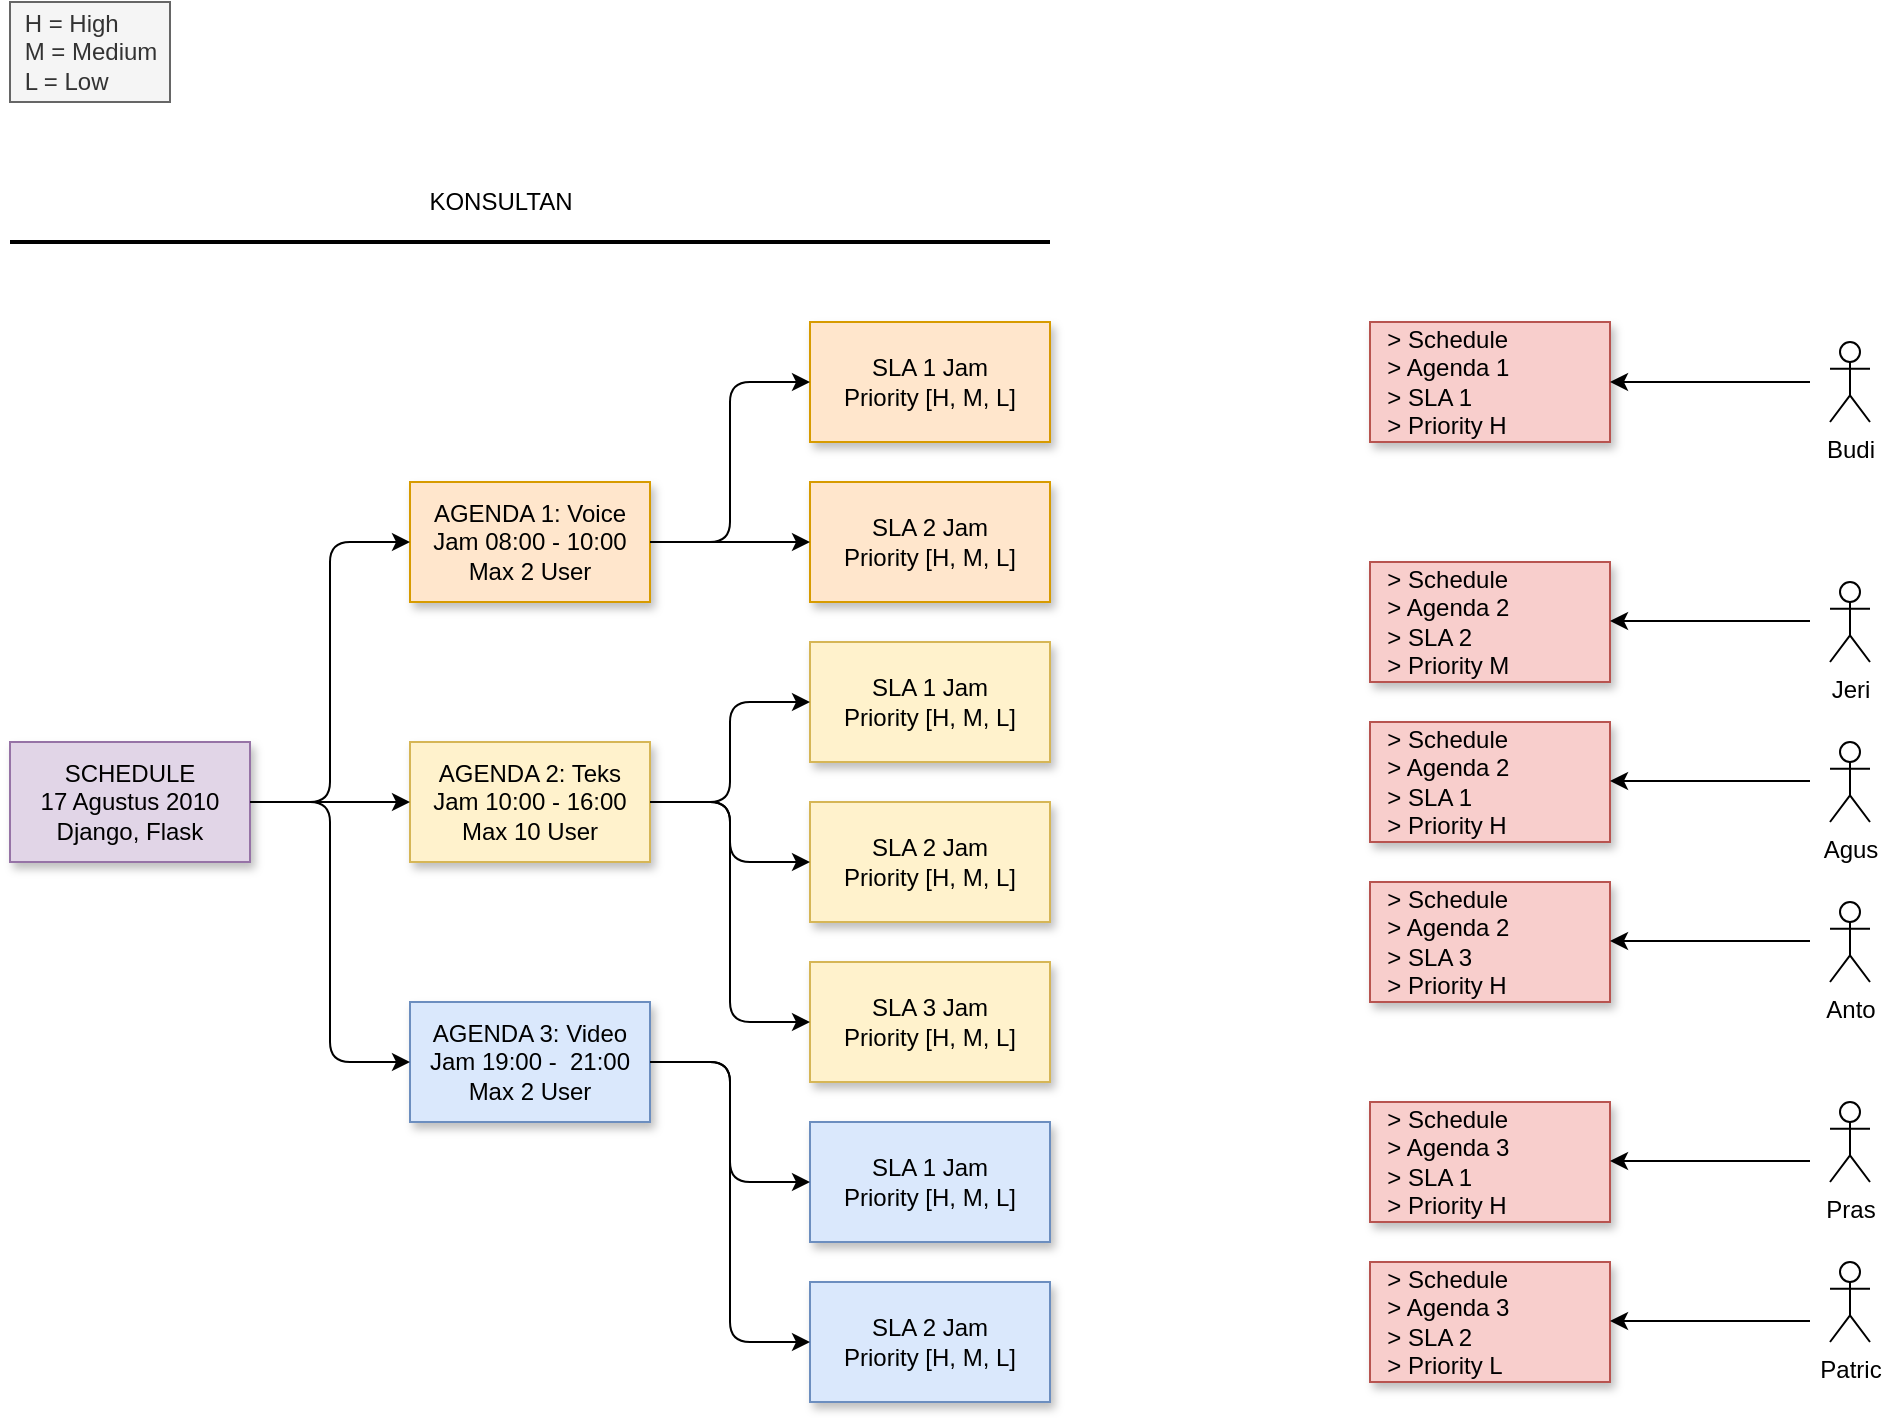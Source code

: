 <mxfile version="13.6.1" type="github">
  <diagram id="Kt4X88WwaPNbB2--eL4-" name="Page-1">
    <mxGraphModel dx="1102" dy="1715" grid="1" gridSize="10" guides="1" tooltips="1" connect="1" arrows="1" fold="1" page="1" pageScale="1" pageWidth="850" pageHeight="1100" background="none" math="0" shadow="0">
      <root>
        <mxCell id="0" />
        <mxCell id="1" parent="0" />
        <mxCell id="__n4jbLp5ZbNcwYVjCMe-1" value="SCHEDULE&lt;br&gt;17 Agustus 2010&lt;br&gt;Django, Flask" style="rounded=0;whiteSpace=wrap;html=1;fillColor=#e1d5e7;strokeColor=#9673a6;sketch=0;shadow=1;labelBackgroundColor=none;" vertex="1" parent="1">
          <mxGeometry x="120" y="170" width="120" height="60" as="geometry" />
        </mxCell>
        <mxCell id="__n4jbLp5ZbNcwYVjCMe-2" value="AGENDA 1: Voice&lt;br&gt;Jam 08:00 - 10:00&lt;br&gt;Max 2 User" style="rounded=0;whiteSpace=wrap;html=1;fillColor=#ffe6cc;strokeColor=#d79b00;sketch=0;shadow=1;labelBackgroundColor=none;" vertex="1" parent="1">
          <mxGeometry x="320" y="40" width="120" height="60" as="geometry" />
        </mxCell>
        <mxCell id="__n4jbLp5ZbNcwYVjCMe-3" value="AGENDA 2: Teks&lt;br&gt;Jam 10:00 - 16:00&lt;br&gt;Max 10 User" style="rounded=0;whiteSpace=wrap;html=1;fillColor=#fff2cc;strokeColor=#d6b656;sketch=0;shadow=1;labelBackgroundColor=none;" vertex="1" parent="1">
          <mxGeometry x="320" y="170" width="120" height="60" as="geometry" />
        </mxCell>
        <mxCell id="__n4jbLp5ZbNcwYVjCMe-4" value="AGENDA 3: Video&lt;br&gt;Jam 19:00 -&amp;nbsp; 21:00&lt;br&gt;Max 2 User" style="rounded=0;whiteSpace=wrap;html=1;fillColor=#dae8fc;strokeColor=#6c8ebf;sketch=0;shadow=1;labelBackgroundColor=none;" vertex="1" parent="1">
          <mxGeometry x="320" y="300" width="120" height="60" as="geometry" />
        </mxCell>
        <mxCell id="__n4jbLp5ZbNcwYVjCMe-5" value="SLA 1 Jam&lt;br&gt;Priority [H, M, L]" style="rounded=0;whiteSpace=wrap;html=1;fillColor=#ffe6cc;strokeColor=#d79b00;sketch=0;shadow=1;labelBackgroundColor=none;" vertex="1" parent="1">
          <mxGeometry x="520" y="-40" width="120" height="60" as="geometry" />
        </mxCell>
        <mxCell id="__n4jbLp5ZbNcwYVjCMe-6" value="SLA 2 Jam&lt;br&gt;Priority [H, M, L]" style="rounded=0;whiteSpace=wrap;html=1;fillColor=#ffe6cc;strokeColor=#d79b00;sketch=0;shadow=1;labelBackgroundColor=none;" vertex="1" parent="1">
          <mxGeometry x="520" y="40" width="120" height="60" as="geometry" />
        </mxCell>
        <mxCell id="__n4jbLp5ZbNcwYVjCMe-7" value="" style="endArrow=classic;html=1;exitX=1;exitY=0.5;exitDx=0;exitDy=0;entryX=0;entryY=0.5;entryDx=0;entryDy=0;edgeStyle=orthogonalEdgeStyle;sketch=0;shadow=0;labelBackgroundColor=none;" edge="1" parent="1" source="__n4jbLp5ZbNcwYVjCMe-1" target="__n4jbLp5ZbNcwYVjCMe-2">
          <mxGeometry width="50" height="50" relative="1" as="geometry">
            <mxPoint x="280" y="190" as="sourcePoint" />
            <mxPoint x="330" y="140" as="targetPoint" />
          </mxGeometry>
        </mxCell>
        <mxCell id="__n4jbLp5ZbNcwYVjCMe-8" value="" style="endArrow=classic;html=1;exitX=1;exitY=0.5;exitDx=0;exitDy=0;entryX=0;entryY=0.5;entryDx=0;entryDy=0;edgeStyle=orthogonalEdgeStyle;sketch=0;shadow=0;labelBackgroundColor=none;" edge="1" parent="1" source="__n4jbLp5ZbNcwYVjCMe-1" target="__n4jbLp5ZbNcwYVjCMe-3">
          <mxGeometry width="50" height="50" relative="1" as="geometry">
            <mxPoint x="260" y="270" as="sourcePoint" />
            <mxPoint x="310" y="220" as="targetPoint" />
          </mxGeometry>
        </mxCell>
        <mxCell id="__n4jbLp5ZbNcwYVjCMe-9" value="" style="endArrow=classic;html=1;exitX=1;exitY=0.5;exitDx=0;exitDy=0;entryX=0;entryY=0.5;entryDx=0;entryDy=0;edgeStyle=orthogonalEdgeStyle;sketch=0;shadow=0;labelBackgroundColor=none;" edge="1" parent="1" source="__n4jbLp5ZbNcwYVjCMe-1" target="__n4jbLp5ZbNcwYVjCMe-4">
          <mxGeometry width="50" height="50" relative="1" as="geometry">
            <mxPoint x="270" y="280" as="sourcePoint" />
            <mxPoint x="320" y="230" as="targetPoint" />
          </mxGeometry>
        </mxCell>
        <mxCell id="__n4jbLp5ZbNcwYVjCMe-10" value="" style="endArrow=classic;html=1;exitX=1;exitY=0.5;exitDx=0;exitDy=0;entryX=0;entryY=0.5;entryDx=0;entryDy=0;edgeStyle=orthogonalEdgeStyle;sketch=0;shadow=0;labelBackgroundColor=none;" edge="1" parent="1" source="__n4jbLp5ZbNcwYVjCMe-2" target="__n4jbLp5ZbNcwYVjCMe-5">
          <mxGeometry width="50" height="50" relative="1" as="geometry">
            <mxPoint x="370" y="-50" as="sourcePoint" />
            <mxPoint x="420" y="-100" as="targetPoint" />
          </mxGeometry>
        </mxCell>
        <mxCell id="__n4jbLp5ZbNcwYVjCMe-11" value="" style="endArrow=classic;html=1;exitX=1;exitY=0.5;exitDx=0;exitDy=0;entryX=0;entryY=0.5;entryDx=0;entryDy=0;sketch=0;shadow=0;labelBackgroundColor=none;" edge="1" parent="1" source="__n4jbLp5ZbNcwYVjCMe-2" target="__n4jbLp5ZbNcwYVjCMe-6">
          <mxGeometry width="50" height="50" relative="1" as="geometry">
            <mxPoint x="480" y="110" as="sourcePoint" />
            <mxPoint x="530" y="60" as="targetPoint" />
          </mxGeometry>
        </mxCell>
        <mxCell id="__n4jbLp5ZbNcwYVjCMe-13" value="SLA 1 Jam&lt;br&gt;Priority [H, M, L]" style="rounded=0;whiteSpace=wrap;html=1;fillColor=#fff2cc;strokeColor=#d6b656;sketch=0;shadow=1;labelBackgroundColor=none;" vertex="1" parent="1">
          <mxGeometry x="520" y="120" width="120" height="60" as="geometry" />
        </mxCell>
        <mxCell id="__n4jbLp5ZbNcwYVjCMe-14" value="SLA 2 Jam&lt;br&gt;Priority [H, M, L]" style="rounded=0;whiteSpace=wrap;html=1;fillColor=#fff2cc;strokeColor=#d6b656;sketch=0;shadow=1;labelBackgroundColor=none;" vertex="1" parent="1">
          <mxGeometry x="520" y="200" width="120" height="60" as="geometry" />
        </mxCell>
        <mxCell id="__n4jbLp5ZbNcwYVjCMe-15" value="SLA 3 Jam&lt;br&gt;Priority [H, M, L]" style="rounded=0;whiteSpace=wrap;html=1;fillColor=#fff2cc;strokeColor=#d6b656;sketch=0;shadow=1;labelBackgroundColor=none;" vertex="1" parent="1">
          <mxGeometry x="520" y="280" width="120" height="60" as="geometry" />
        </mxCell>
        <mxCell id="__n4jbLp5ZbNcwYVjCMe-17" value="" style="endArrow=classic;html=1;exitX=1;exitY=0.5;exitDx=0;exitDy=0;entryX=0;entryY=0.5;entryDx=0;entryDy=0;edgeStyle=orthogonalEdgeStyle;sketch=0;shadow=0;labelBackgroundColor=none;" edge="1" parent="1" source="__n4jbLp5ZbNcwYVjCMe-3" target="__n4jbLp5ZbNcwYVjCMe-13">
          <mxGeometry width="50" height="50" relative="1" as="geometry">
            <mxPoint x="550" y="240" as="sourcePoint" />
            <mxPoint x="600" y="190" as="targetPoint" />
          </mxGeometry>
        </mxCell>
        <mxCell id="__n4jbLp5ZbNcwYVjCMe-18" value="" style="endArrow=classic;html=1;exitX=1;exitY=0.5;exitDx=0;exitDy=0;entryX=0;entryY=0.5;entryDx=0;entryDy=0;edgeStyle=orthogonalEdgeStyle;sketch=0;shadow=0;labelBackgroundColor=none;" edge="1" parent="1" source="__n4jbLp5ZbNcwYVjCMe-3" target="__n4jbLp5ZbNcwYVjCMe-14">
          <mxGeometry width="50" height="50" relative="1" as="geometry">
            <mxPoint x="470" y="260" as="sourcePoint" />
            <mxPoint x="520" y="210" as="targetPoint" />
          </mxGeometry>
        </mxCell>
        <mxCell id="__n4jbLp5ZbNcwYVjCMe-19" value="" style="endArrow=classic;html=1;exitX=1;exitY=0.5;exitDx=0;exitDy=0;entryX=0;entryY=0.5;entryDx=0;entryDy=0;edgeStyle=orthogonalEdgeStyle;sketch=0;shadow=0;labelBackgroundColor=none;" edge="1" parent="1" source="__n4jbLp5ZbNcwYVjCMe-3" target="__n4jbLp5ZbNcwYVjCMe-15">
          <mxGeometry width="50" height="50" relative="1" as="geometry">
            <mxPoint x="460" y="310" as="sourcePoint" />
            <mxPoint x="510" y="260" as="targetPoint" />
          </mxGeometry>
        </mxCell>
        <mxCell id="__n4jbLp5ZbNcwYVjCMe-20" value="SLA 1 Jam&lt;br&gt;Priority [H, M, L]" style="rounded=0;whiteSpace=wrap;html=1;fillColor=#dae8fc;strokeColor=#6c8ebf;sketch=0;shadow=1;labelBackgroundColor=none;" vertex="1" parent="1">
          <mxGeometry x="520" y="360" width="120" height="60" as="geometry" />
        </mxCell>
        <mxCell id="__n4jbLp5ZbNcwYVjCMe-21" value="SLA 2 Jam&lt;br&gt;Priority [H, M, L]" style="rounded=0;whiteSpace=wrap;html=1;fillColor=#dae8fc;strokeColor=#6c8ebf;sketch=0;shadow=1;labelBackgroundColor=none;" vertex="1" parent="1">
          <mxGeometry x="520" y="440" width="120" height="60" as="geometry" />
        </mxCell>
        <mxCell id="__n4jbLp5ZbNcwYVjCMe-22" value="" style="endArrow=classic;html=1;exitX=1;exitY=0.5;exitDx=0;exitDy=0;entryX=0;entryY=0.5;entryDx=0;entryDy=0;edgeStyle=orthogonalEdgeStyle;sketch=0;shadow=0;labelBackgroundColor=none;" edge="1" parent="1" source="__n4jbLp5ZbNcwYVjCMe-4" target="__n4jbLp5ZbNcwYVjCMe-20">
          <mxGeometry width="50" height="50" relative="1" as="geometry">
            <mxPoint x="450" y="430" as="sourcePoint" />
            <mxPoint x="500" y="380" as="targetPoint" />
          </mxGeometry>
        </mxCell>
        <mxCell id="__n4jbLp5ZbNcwYVjCMe-23" value="" style="endArrow=classic;html=1;exitX=1;exitY=0.5;exitDx=0;exitDy=0;entryX=0;entryY=0.5;entryDx=0;entryDy=0;edgeStyle=orthogonalEdgeStyle;sketch=0;shadow=0;labelBackgroundColor=none;" edge="1" parent="1" source="__n4jbLp5ZbNcwYVjCMe-4" target="__n4jbLp5ZbNcwYVjCMe-21">
          <mxGeometry width="50" height="50" relative="1" as="geometry">
            <mxPoint x="440" y="470" as="sourcePoint" />
            <mxPoint x="490" y="420" as="targetPoint" />
          </mxGeometry>
        </mxCell>
        <mxCell id="__n4jbLp5ZbNcwYVjCMe-24" value="&lt;div style=&quot;text-align: left&quot;&gt;&lt;span&gt;H = High&lt;/span&gt;&lt;/div&gt;&lt;div style=&quot;text-align: left&quot;&gt;&lt;span&gt;M = Medium&lt;/span&gt;&lt;/div&gt;&lt;div style=&quot;text-align: left&quot;&gt;&lt;span&gt;L = Low&lt;/span&gt;&lt;/div&gt;" style="text;html=1;align=center;verticalAlign=middle;resizable=0;points=[];autosize=1;fillColor=#f5f5f5;strokeColor=#666666;fontColor=#333333;" vertex="1" parent="1">
          <mxGeometry x="120" y="-200" width="80" height="50" as="geometry" />
        </mxCell>
        <mxCell id="__n4jbLp5ZbNcwYVjCMe-27" value="&amp;nbsp; &amp;gt; Schedule&lt;br&gt;&amp;nbsp; &amp;gt; Agenda 1&lt;br&gt;&amp;nbsp; &amp;gt; SLA 1&lt;br&gt;&amp;nbsp; &amp;gt; Priority H" style="rounded=0;whiteSpace=wrap;html=1;shadow=1;labelBackgroundColor=none;fillColor=#f8cecc;strokeColor=#b85450;sketch=0;align=left;" vertex="1" parent="1">
          <mxGeometry x="800" y="-40" width="120" height="60" as="geometry" />
        </mxCell>
        <mxCell id="__n4jbLp5ZbNcwYVjCMe-28" value="" style="endArrow=none;html=1;strokeWidth=2;shadow=0;labelBackgroundColor=none;startArrow=none;startFill=0;rounded=0;" edge="1" parent="1">
          <mxGeometry width="50" height="50" relative="1" as="geometry">
            <mxPoint x="120" y="-80" as="sourcePoint" />
            <mxPoint x="640" y="-80" as="targetPoint" />
          </mxGeometry>
        </mxCell>
        <mxCell id="__n4jbLp5ZbNcwYVjCMe-30" value="KONSULTAN" style="text;html=1;align=center;verticalAlign=middle;resizable=0;points=[];autosize=1;" vertex="1" parent="1">
          <mxGeometry x="320" y="-110" width="90" height="20" as="geometry" />
        </mxCell>
        <mxCell id="__n4jbLp5ZbNcwYVjCMe-33" value="" style="endArrow=classic;html=1;shadow=0;labelBackgroundColor=none;strokeWidth=1;entryX=1;entryY=0.5;entryDx=0;entryDy=0;" edge="1" parent="1" target="__n4jbLp5ZbNcwYVjCMe-27">
          <mxGeometry width="50" height="50" relative="1" as="geometry">
            <mxPoint x="1020" y="-10" as="sourcePoint" />
            <mxPoint x="1010" y="30" as="targetPoint" />
          </mxGeometry>
        </mxCell>
        <mxCell id="__n4jbLp5ZbNcwYVjCMe-34" value="&amp;nbsp; &amp;gt; Schedule&lt;br&gt;&amp;nbsp; &amp;gt; Agenda 2&lt;br&gt;&amp;nbsp; &amp;gt; SLA 2&lt;br&gt;&amp;nbsp; &amp;gt; Priority M" style="rounded=0;whiteSpace=wrap;html=1;shadow=1;labelBackgroundColor=none;fillColor=#f8cecc;strokeColor=#b85450;sketch=0;align=left;" vertex="1" parent="1">
          <mxGeometry x="800" y="80" width="120" height="60" as="geometry" />
        </mxCell>
        <mxCell id="__n4jbLp5ZbNcwYVjCMe-35" value="&amp;nbsp; &amp;gt; Schedule&lt;br&gt;&amp;nbsp; &amp;gt; Agenda 2&lt;br&gt;&amp;nbsp; &amp;gt; SLA 1&lt;br&gt;&amp;nbsp; &amp;gt; Priority H" style="rounded=0;whiteSpace=wrap;html=1;shadow=1;labelBackgroundColor=none;fillColor=#f8cecc;strokeColor=#b85450;sketch=0;align=left;" vertex="1" parent="1">
          <mxGeometry x="800" y="160" width="120" height="60" as="geometry" />
        </mxCell>
        <mxCell id="__n4jbLp5ZbNcwYVjCMe-36" value="&amp;nbsp; &amp;gt; Schedule&lt;br&gt;&amp;nbsp; &amp;gt; Agenda 2&lt;br&gt;&amp;nbsp; &amp;gt; SLA 3&lt;br&gt;&amp;nbsp; &amp;gt; Priority H" style="rounded=0;whiteSpace=wrap;html=1;shadow=1;labelBackgroundColor=none;fillColor=#f8cecc;strokeColor=#b85450;sketch=0;align=left;" vertex="1" parent="1">
          <mxGeometry x="800" y="240" width="120" height="60" as="geometry" />
        </mxCell>
        <mxCell id="__n4jbLp5ZbNcwYVjCMe-38" value="Jeri" style="shape=umlActor;verticalLabelPosition=bottom;verticalAlign=top;html=1;outlineConnect=0;shadow=0;labelBackgroundColor=none;sketch=0;" vertex="1" parent="1">
          <mxGeometry x="1030" y="90" width="20" height="40" as="geometry" />
        </mxCell>
        <mxCell id="__n4jbLp5ZbNcwYVjCMe-39" value="Budi" style="shape=umlActor;verticalLabelPosition=bottom;verticalAlign=top;html=1;outlineConnect=0;shadow=0;labelBackgroundColor=none;sketch=0;" vertex="1" parent="1">
          <mxGeometry x="1030" y="-30" width="20" height="40" as="geometry" />
        </mxCell>
        <mxCell id="__n4jbLp5ZbNcwYVjCMe-40" value="Agus" style="shape=umlActor;verticalLabelPosition=bottom;verticalAlign=top;html=1;outlineConnect=0;shadow=0;labelBackgroundColor=none;sketch=0;" vertex="1" parent="1">
          <mxGeometry x="1030" y="170" width="20" height="40" as="geometry" />
        </mxCell>
        <mxCell id="__n4jbLp5ZbNcwYVjCMe-41" value="Anto" style="shape=umlActor;verticalLabelPosition=bottom;verticalAlign=top;html=1;outlineConnect=0;shadow=0;labelBackgroundColor=none;sketch=0;" vertex="1" parent="1">
          <mxGeometry x="1030" y="250" width="20" height="40" as="geometry" />
        </mxCell>
        <mxCell id="__n4jbLp5ZbNcwYVjCMe-43" value="" style="endArrow=classic;html=1;shadow=0;labelBackgroundColor=none;strokeWidth=1;entryX=1;entryY=0.5;entryDx=0;entryDy=0;" edge="1" parent="1">
          <mxGeometry width="50" height="50" relative="1" as="geometry">
            <mxPoint x="1020" y="109.5" as="sourcePoint" />
            <mxPoint x="920" y="109.5" as="targetPoint" />
          </mxGeometry>
        </mxCell>
        <mxCell id="__n4jbLp5ZbNcwYVjCMe-44" value="" style="endArrow=classic;html=1;shadow=0;labelBackgroundColor=none;strokeWidth=1;entryX=1;entryY=0.5;entryDx=0;entryDy=0;" edge="1" parent="1">
          <mxGeometry width="50" height="50" relative="1" as="geometry">
            <mxPoint x="1020" y="189.5" as="sourcePoint" />
            <mxPoint x="920" y="189.5" as="targetPoint" />
          </mxGeometry>
        </mxCell>
        <mxCell id="__n4jbLp5ZbNcwYVjCMe-45" value="" style="endArrow=classic;html=1;shadow=0;labelBackgroundColor=none;strokeWidth=1;entryX=1;entryY=0.5;entryDx=0;entryDy=0;" edge="1" parent="1">
          <mxGeometry width="50" height="50" relative="1" as="geometry">
            <mxPoint x="1020" y="269.5" as="sourcePoint" />
            <mxPoint x="920" y="269.5" as="targetPoint" />
          </mxGeometry>
        </mxCell>
        <mxCell id="__n4jbLp5ZbNcwYVjCMe-47" value="&amp;nbsp; &amp;gt; Schedule&lt;br&gt;&amp;nbsp; &amp;gt; Agenda 3&lt;br&gt;&amp;nbsp; &amp;gt; SLA 1&lt;br&gt;&amp;nbsp; &amp;gt; Priority H" style="rounded=0;whiteSpace=wrap;html=1;shadow=1;labelBackgroundColor=none;fillColor=#f8cecc;strokeColor=#b85450;sketch=0;align=left;" vertex="1" parent="1">
          <mxGeometry x="800" y="350" width="120" height="60" as="geometry" />
        </mxCell>
        <mxCell id="__n4jbLp5ZbNcwYVjCMe-48" value="&amp;nbsp; &amp;gt; Schedule&lt;br&gt;&amp;nbsp; &amp;gt; Agenda 3&lt;br&gt;&amp;nbsp; &amp;gt; SLA 2&lt;br&gt;&amp;nbsp; &amp;gt; Priority L" style="rounded=0;whiteSpace=wrap;html=1;shadow=1;labelBackgroundColor=none;fillColor=#f8cecc;strokeColor=#b85450;sketch=0;align=left;" vertex="1" parent="1">
          <mxGeometry x="800" y="430" width="120" height="60" as="geometry" />
        </mxCell>
        <mxCell id="__n4jbLp5ZbNcwYVjCMe-49" value="Pras" style="shape=umlActor;verticalLabelPosition=bottom;verticalAlign=top;html=1;outlineConnect=0;shadow=0;labelBackgroundColor=none;sketch=0;" vertex="1" parent="1">
          <mxGeometry x="1030" y="350" width="20" height="40" as="geometry" />
        </mxCell>
        <mxCell id="__n4jbLp5ZbNcwYVjCMe-50" value="Patric" style="shape=umlActor;verticalLabelPosition=bottom;verticalAlign=top;html=1;outlineConnect=0;shadow=0;labelBackgroundColor=none;sketch=0;" vertex="1" parent="1">
          <mxGeometry x="1030" y="430" width="20" height="40" as="geometry" />
        </mxCell>
        <mxCell id="__n4jbLp5ZbNcwYVjCMe-52" value="" style="endArrow=classic;html=1;shadow=0;labelBackgroundColor=none;strokeWidth=1;entryX=1;entryY=0.5;entryDx=0;entryDy=0;" edge="1" parent="1">
          <mxGeometry width="50" height="50" relative="1" as="geometry">
            <mxPoint x="1020" y="379.5" as="sourcePoint" />
            <mxPoint x="920" y="379.5" as="targetPoint" />
          </mxGeometry>
        </mxCell>
        <mxCell id="__n4jbLp5ZbNcwYVjCMe-53" value="" style="endArrow=classic;html=1;shadow=0;labelBackgroundColor=none;strokeWidth=1;entryX=1;entryY=0.5;entryDx=0;entryDy=0;" edge="1" parent="1">
          <mxGeometry width="50" height="50" relative="1" as="geometry">
            <mxPoint x="1020" y="459.5" as="sourcePoint" />
            <mxPoint x="920" y="459.5" as="targetPoint" />
          </mxGeometry>
        </mxCell>
      </root>
    </mxGraphModel>
  </diagram>
</mxfile>

